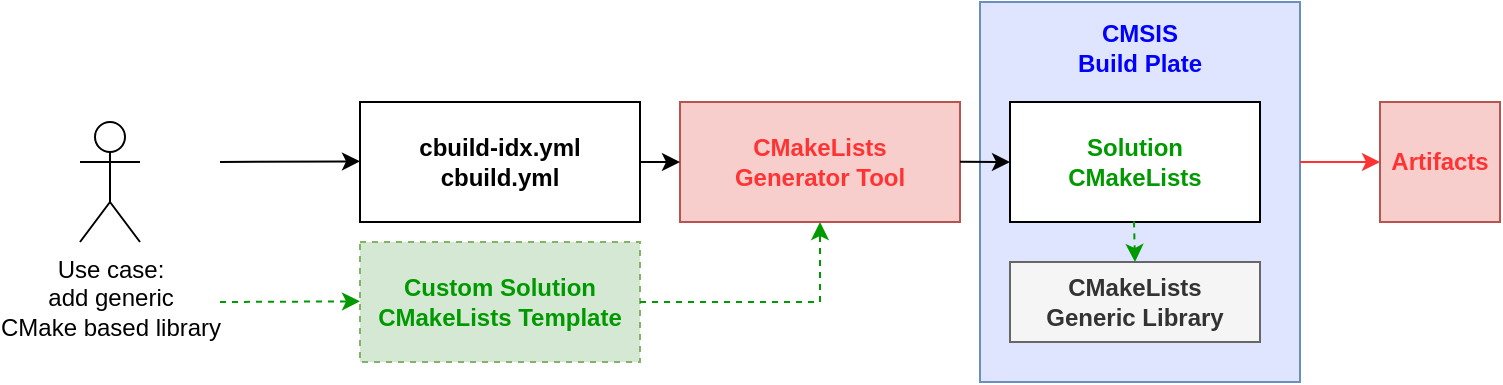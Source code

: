 <mxfile version="21.6.1" type="device">
  <diagram name="Page-1" id="lt_AyD8toXFIPzZnjtGi">
    <mxGraphModel dx="1290" dy="1852" grid="1" gridSize="10" guides="1" tooltips="1" connect="1" arrows="1" fold="1" page="1" pageScale="1" pageWidth="850" pageHeight="1100" math="0" shadow="0">
      <root>
        <mxCell id="0" />
        <mxCell id="1" parent="0" />
        <mxCell id="Z-m9A5tDZ9pNQyHN4DDu-91" value="Use case:&lt;br&gt;add generic&lt;br&gt;CMake based library" style="shape=umlActor;verticalLabelPosition=bottom;verticalAlign=top;html=1;outlineConnect=0;" vertex="1" parent="1">
          <mxGeometry x="40" y="-1040" width="30" height="60" as="geometry" />
        </mxCell>
        <mxCell id="Z-m9A5tDZ9pNQyHN4DDu-92" value="" style="endArrow=classic;html=1;rounded=0;" edge="1" parent="1">
          <mxGeometry width="50" height="50" relative="1" as="geometry">
            <mxPoint x="110" y="-1020" as="sourcePoint" />
            <mxPoint x="180" y="-1020.34" as="targetPoint" />
          </mxGeometry>
        </mxCell>
        <mxCell id="Z-m9A5tDZ9pNQyHN4DDu-93" value="&lt;b&gt;cbuild-idx.yml&lt;br&gt;cbuild.yml&lt;/b&gt;" style="rounded=0;whiteSpace=wrap;html=1;fillStyle=solid;" vertex="1" parent="1">
          <mxGeometry x="180" y="-1050" width="140" height="60" as="geometry" />
        </mxCell>
        <mxCell id="Z-m9A5tDZ9pNQyHN4DDu-94" value="&lt;b&gt;&lt;font color=&quot;#ff3333&quot;&gt;CMakeLists&lt;br&gt;Generator Tool&lt;/font&gt;&lt;br&gt;&lt;/b&gt;" style="rounded=0;whiteSpace=wrap;html=1;fillColor=#f8cecc;strokeColor=#b85450;" vertex="1" parent="1">
          <mxGeometry x="340" y="-1050" width="140" height="60" as="geometry" />
        </mxCell>
        <mxCell id="Z-m9A5tDZ9pNQyHN4DDu-95" value="&lt;b style=&quot;border-color: var(--border-color);&quot;&gt;&lt;font color=&quot;#0000ff&quot;&gt;CMSIS&lt;br&gt;Build Plate&lt;br&gt;&lt;/font&gt;&lt;br&gt;&lt;br&gt;&lt;br&gt;&lt;br&gt;&lt;br&gt;&lt;br&gt;&lt;br&gt;&lt;br&gt;&lt;br&gt;&lt;br style=&quot;border-color: var(--border-color);&quot;&gt;&lt;/b&gt;" style="rounded=0;whiteSpace=wrap;html=1;fillColor=#E0E5FF;strokeColor=#6c8ebf;" vertex="1" parent="1">
          <mxGeometry x="490" y="-1100" width="160" height="190" as="geometry" />
        </mxCell>
        <mxCell id="Z-m9A5tDZ9pNQyHN4DDu-97" value="&lt;font color=&quot;#009900&quot;&gt;&lt;b&gt;Solution&lt;br&gt;CMakeLists&lt;/b&gt;&lt;/font&gt;" style="rounded=0;whiteSpace=wrap;html=1;strokeColor=#000000;" vertex="1" parent="1">
          <mxGeometry x="505" y="-1050" width="125" height="60" as="geometry" />
        </mxCell>
        <mxCell id="Z-m9A5tDZ9pNQyHN4DDu-98" value="&lt;b style=&quot;border-color: var(--border-color);&quot;&gt;&lt;font color=&quot;#ff3333&quot;&gt;Artifacts&lt;/font&gt;&lt;br style=&quot;border-color: var(--border-color);&quot;&gt;&lt;/b&gt;" style="rounded=0;whiteSpace=wrap;html=1;fillColor=#f8cecc;strokeColor=#b85450;" vertex="1" parent="1">
          <mxGeometry x="690" y="-1050" width="60" height="60" as="geometry" />
        </mxCell>
        <mxCell id="Z-m9A5tDZ9pNQyHN4DDu-99" value="" style="endArrow=classic;html=1;rounded=0;strokeColor=#FF3333;entryX=0;entryY=0.5;entryDx=0;entryDy=0;" edge="1" parent="1" target="Z-m9A5tDZ9pNQyHN4DDu-98">
          <mxGeometry width="50" height="50" relative="1" as="geometry">
            <mxPoint x="650" y="-1020" as="sourcePoint" />
            <mxPoint x="680" y="-1020" as="targetPoint" />
            <Array as="points" />
          </mxGeometry>
        </mxCell>
        <mxCell id="Z-m9A5tDZ9pNQyHN4DDu-102" value="" style="endArrow=classic;html=1;rounded=0;exitX=1;exitY=0.5;exitDx=0;exitDy=0;" edge="1" parent="1" source="Z-m9A5tDZ9pNQyHN4DDu-93">
          <mxGeometry width="50" height="50" relative="1" as="geometry">
            <mxPoint x="450" y="-970" as="sourcePoint" />
            <mxPoint x="340" y="-1020" as="targetPoint" />
          </mxGeometry>
        </mxCell>
        <mxCell id="Z-m9A5tDZ9pNQyHN4DDu-103" value="" style="endArrow=classic;html=1;rounded=0;exitX=1;exitY=0.5;exitDx=0;exitDy=0;entryX=0;entryY=0.5;entryDx=0;entryDy=0;" edge="1" parent="1" target="Z-m9A5tDZ9pNQyHN4DDu-97">
          <mxGeometry width="50" height="50" relative="1" as="geometry">
            <mxPoint x="480" y="-1020.14" as="sourcePoint" />
            <mxPoint x="500" y="-1020.14" as="targetPoint" />
          </mxGeometry>
        </mxCell>
        <mxCell id="Z-m9A5tDZ9pNQyHN4DDu-90" value="&lt;b&gt;CMakeLists&lt;br&gt;Generic Library&lt;br&gt;&lt;/b&gt;" style="rounded=0;whiteSpace=wrap;html=1;fillColor=#f5f5f5;fontColor=#333333;strokeColor=#666666;" vertex="1" parent="1">
          <mxGeometry x="505" y="-970" width="125" height="40" as="geometry" />
        </mxCell>
        <mxCell id="Z-m9A5tDZ9pNQyHN4DDu-107" value="&lt;font color=&quot;#009900&quot;&gt;&lt;b&gt;Custom Solution CMakeLists Template&lt;/b&gt;&lt;/font&gt;" style="rounded=0;whiteSpace=wrap;html=1;dashed=1;strokeColor=#82b366;fillColor=#d5e8d4;" vertex="1" parent="1">
          <mxGeometry x="180" y="-980" width="140" height="60" as="geometry" />
        </mxCell>
        <mxCell id="Z-m9A5tDZ9pNQyHN4DDu-109" value="" style="endArrow=classic;html=1;rounded=0;entryX=-0.014;entryY=0.499;entryDx=0;entryDy=0;entryPerimeter=0;strokeColor=#009900;dashed=1;" edge="1" parent="1">
          <mxGeometry width="50" height="50" relative="1" as="geometry">
            <mxPoint x="110" y="-950" as="sourcePoint" />
            <mxPoint x="180" y="-950.33" as="targetPoint" />
          </mxGeometry>
        </mxCell>
        <mxCell id="Z-m9A5tDZ9pNQyHN4DDu-110" value="" style="endArrow=classic;html=1;rounded=0;entryX=0.5;entryY=0;entryDx=0;entryDy=0;exitX=1;exitY=0.5;exitDx=0;exitDy=0;strokeColor=#009900;dashed=1;" edge="1" parent="1" target="Z-m9A5tDZ9pNQyHN4DDu-90">
          <mxGeometry width="50" height="50" relative="1" as="geometry">
            <mxPoint x="567" y="-990.32" as="sourcePoint" />
            <mxPoint x="750" y="-990.32" as="targetPoint" />
          </mxGeometry>
        </mxCell>
        <mxCell id="Z-m9A5tDZ9pNQyHN4DDu-111" value="" style="endArrow=classic;html=1;rounded=0;entryX=0.5;entryY=1;entryDx=0;entryDy=0;exitX=1;exitY=0.5;exitDx=0;exitDy=0;strokeColor=#009900;dashed=1;" edge="1" parent="1" target="Z-m9A5tDZ9pNQyHN4DDu-94">
          <mxGeometry width="50" height="50" relative="1" as="geometry">
            <mxPoint x="320" y="-950" as="sourcePoint" />
            <mxPoint x="410" y="-980" as="targetPoint" />
            <Array as="points">
              <mxPoint x="410" y="-950" />
            </Array>
          </mxGeometry>
        </mxCell>
      </root>
    </mxGraphModel>
  </diagram>
</mxfile>
